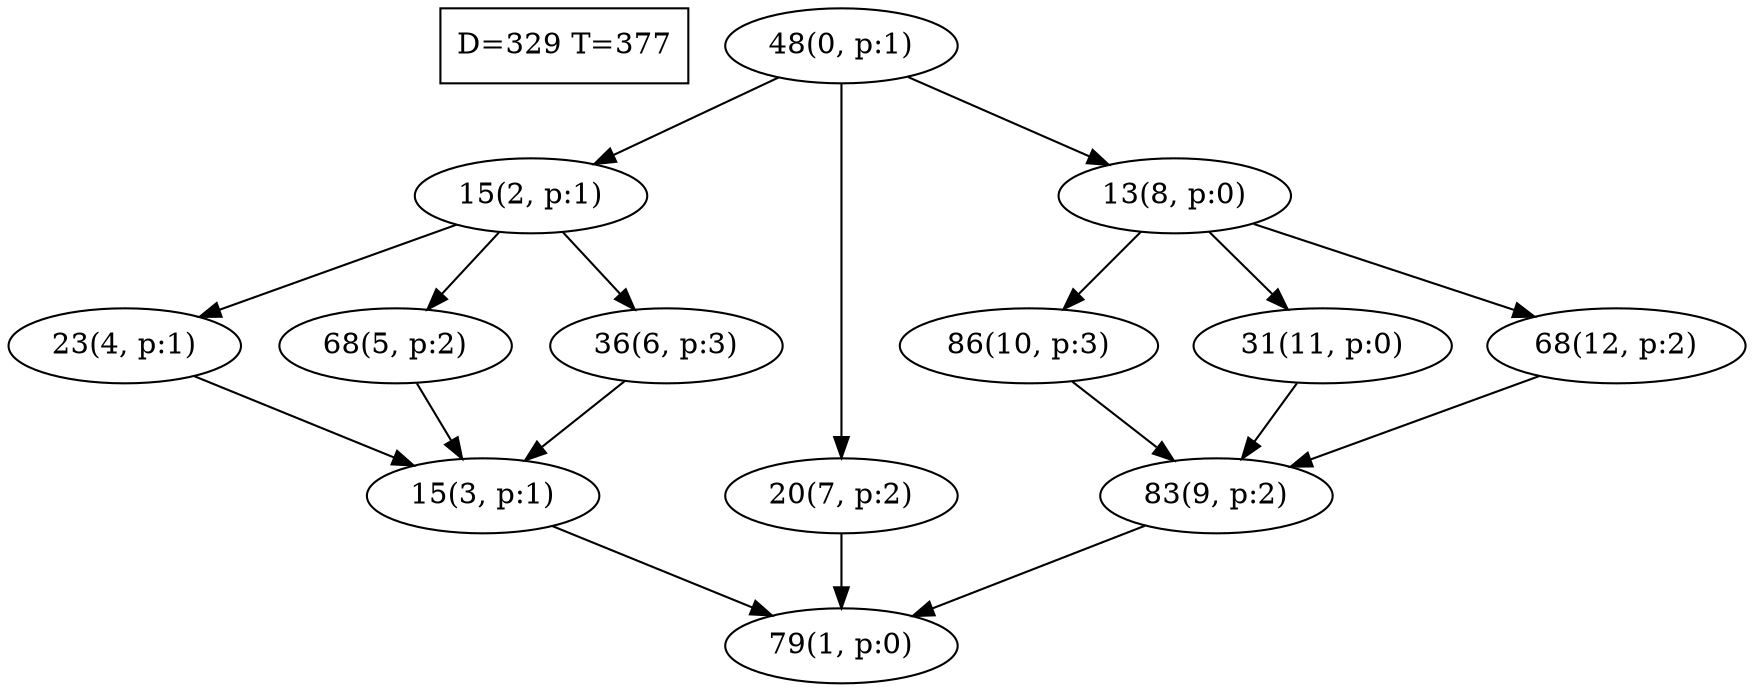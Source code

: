 digraph Task {
i [shape=box, label="D=329 T=377"]; 
0 [label="48(0, p:1)"];
1 [label="79(1, p:0)"];
2 [label="15(2, p:1)"];
3 [label="15(3, p:1)"];
4 [label="23(4, p:1)"];
5 [label="68(5, p:2)"];
6 [label="36(6, p:3)"];
7 [label="20(7, p:2)"];
8 [label="13(8, p:0)"];
9 [label="83(9, p:2)"];
10 [label="86(10, p:3)"];
11 [label="31(11, p:0)"];
12 [label="68(12, p:2)"];
0 -> 2;
0 -> 7;
0 -> 8;
2 -> 4;
2 -> 5;
2 -> 6;
3 -> 1;
4 -> 3;
5 -> 3;
6 -> 3;
7 -> 1;
8 -> 10;
8 -> 11;
8 -> 12;
9 -> 1;
10 -> 9;
11 -> 9;
12 -> 9;
}